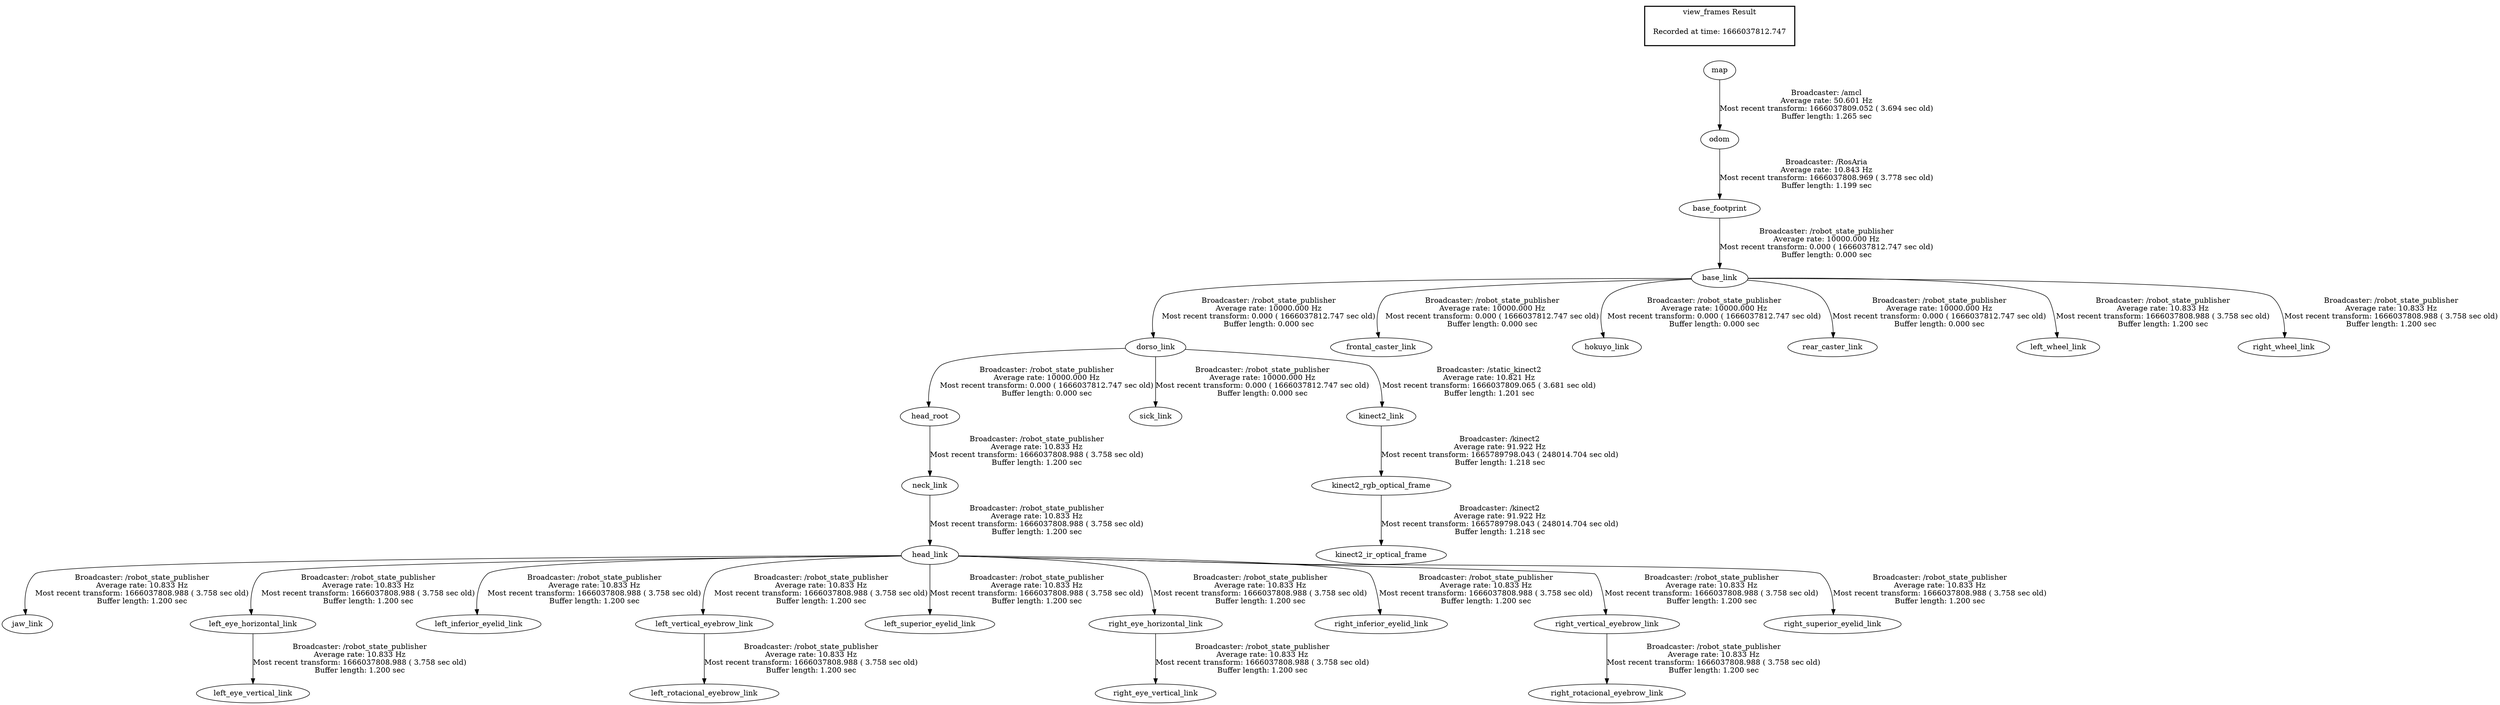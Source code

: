 digraph G {
"base_footprint" -> "base_link"[label="Broadcaster: /robot_state_publisher\nAverage rate: 10000.000 Hz\nMost recent transform: 0.000 ( 1666037812.747 sec old)\nBuffer length: 0.000 sec\n"];
"odom" -> "base_footprint"[label="Broadcaster: /RosAria\nAverage rate: 10.843 Hz\nMost recent transform: 1666037808.969 ( 3.778 sec old)\nBuffer length: 1.199 sec\n"];
"base_link" -> "dorso_link"[label="Broadcaster: /robot_state_publisher\nAverage rate: 10000.000 Hz\nMost recent transform: 0.000 ( 1666037812.747 sec old)\nBuffer length: 0.000 sec\n"];
"dorso_link" -> "head_root"[label="Broadcaster: /robot_state_publisher\nAverage rate: 10000.000 Hz\nMost recent transform: 0.000 ( 1666037812.747 sec old)\nBuffer length: 0.000 sec\n"];
"base_link" -> "frontal_caster_link"[label="Broadcaster: /robot_state_publisher\nAverage rate: 10000.000 Hz\nMost recent transform: 0.000 ( 1666037812.747 sec old)\nBuffer length: 0.000 sec\n"];
"base_link" -> "hokuyo_link"[label="Broadcaster: /robot_state_publisher\nAverage rate: 10000.000 Hz\nMost recent transform: 0.000 ( 1666037812.747 sec old)\nBuffer length: 0.000 sec\n"];
"dorso_link" -> "sick_link"[label="Broadcaster: /robot_state_publisher\nAverage rate: 10000.000 Hz\nMost recent transform: 0.000 ( 1666037812.747 sec old)\nBuffer length: 0.000 sec\n"];
"base_link" -> "rear_caster_link"[label="Broadcaster: /robot_state_publisher\nAverage rate: 10000.000 Hz\nMost recent transform: 0.000 ( 1666037812.747 sec old)\nBuffer length: 0.000 sec\n"];
"dorso_link" -> "kinect2_link"[label="Broadcaster: /static_kinect2\nAverage rate: 10.821 Hz\nMost recent transform: 1666037809.065 ( 3.681 sec old)\nBuffer length: 1.201 sec\n"];
"map" -> "odom"[label="Broadcaster: /amcl\nAverage rate: 50.601 Hz\nMost recent transform: 1666037809.052 ( 3.694 sec old)\nBuffer length: 1.265 sec\n"];
"kinect2_link" -> "kinect2_rgb_optical_frame"[label="Broadcaster: /kinect2\nAverage rate: 91.922 Hz\nMost recent transform: 1665789798.043 ( 248014.704 sec old)\nBuffer length: 1.218 sec\n"];
"kinect2_rgb_optical_frame" -> "kinect2_ir_optical_frame"[label="Broadcaster: /kinect2\nAverage rate: 91.922 Hz\nMost recent transform: 1665789798.043 ( 248014.704 sec old)\nBuffer length: 1.218 sec\n"];
"head_root" -> "neck_link"[label="Broadcaster: /robot_state_publisher\nAverage rate: 10.833 Hz\nMost recent transform: 1666037808.988 ( 3.758 sec old)\nBuffer length: 1.200 sec\n"];
"head_link" -> "jaw_link"[label="Broadcaster: /robot_state_publisher\nAverage rate: 10.833 Hz\nMost recent transform: 1666037808.988 ( 3.758 sec old)\nBuffer length: 1.200 sec\n"];
"neck_link" -> "head_link"[label="Broadcaster: /robot_state_publisher\nAverage rate: 10.833 Hz\nMost recent transform: 1666037808.988 ( 3.758 sec old)\nBuffer length: 1.200 sec\n"];
"head_link" -> "left_eye_horizontal_link"[label="Broadcaster: /robot_state_publisher\nAverage rate: 10.833 Hz\nMost recent transform: 1666037808.988 ( 3.758 sec old)\nBuffer length: 1.200 sec\n"];
"left_eye_horizontal_link" -> "left_eye_vertical_link"[label="Broadcaster: /robot_state_publisher\nAverage rate: 10.833 Hz\nMost recent transform: 1666037808.988 ( 3.758 sec old)\nBuffer length: 1.200 sec\n"];
"head_link" -> "left_inferior_eyelid_link"[label="Broadcaster: /robot_state_publisher\nAverage rate: 10.833 Hz\nMost recent transform: 1666037808.988 ( 3.758 sec old)\nBuffer length: 1.200 sec\n"];
"left_vertical_eyebrow_link" -> "left_rotacional_eyebrow_link"[label="Broadcaster: /robot_state_publisher\nAverage rate: 10.833 Hz\nMost recent transform: 1666037808.988 ( 3.758 sec old)\nBuffer length: 1.200 sec\n"];
"head_link" -> "left_vertical_eyebrow_link"[label="Broadcaster: /robot_state_publisher\nAverage rate: 10.833 Hz\nMost recent transform: 1666037808.988 ( 3.758 sec old)\nBuffer length: 1.200 sec\n"];
"head_link" -> "left_superior_eyelid_link"[label="Broadcaster: /robot_state_publisher\nAverage rate: 10.833 Hz\nMost recent transform: 1666037808.988 ( 3.758 sec old)\nBuffer length: 1.200 sec\n"];
"base_link" -> "left_wheel_link"[label="Broadcaster: /robot_state_publisher\nAverage rate: 10.833 Hz\nMost recent transform: 1666037808.988 ( 3.758 sec old)\nBuffer length: 1.200 sec\n"];
"head_link" -> "right_eye_horizontal_link"[label="Broadcaster: /robot_state_publisher\nAverage rate: 10.833 Hz\nMost recent transform: 1666037808.988 ( 3.758 sec old)\nBuffer length: 1.200 sec\n"];
"right_eye_horizontal_link" -> "right_eye_vertical_link"[label="Broadcaster: /robot_state_publisher\nAverage rate: 10.833 Hz\nMost recent transform: 1666037808.988 ( 3.758 sec old)\nBuffer length: 1.200 sec\n"];
"head_link" -> "right_inferior_eyelid_link"[label="Broadcaster: /robot_state_publisher\nAverage rate: 10.833 Hz\nMost recent transform: 1666037808.988 ( 3.758 sec old)\nBuffer length: 1.200 sec\n"];
"right_vertical_eyebrow_link" -> "right_rotacional_eyebrow_link"[label="Broadcaster: /robot_state_publisher\nAverage rate: 10.833 Hz\nMost recent transform: 1666037808.988 ( 3.758 sec old)\nBuffer length: 1.200 sec\n"];
"head_link" -> "right_vertical_eyebrow_link"[label="Broadcaster: /robot_state_publisher\nAverage rate: 10.833 Hz\nMost recent transform: 1666037808.988 ( 3.758 sec old)\nBuffer length: 1.200 sec\n"];
"head_link" -> "right_superior_eyelid_link"[label="Broadcaster: /robot_state_publisher\nAverage rate: 10.833 Hz\nMost recent transform: 1666037808.988 ( 3.758 sec old)\nBuffer length: 1.200 sec\n"];
"base_link" -> "right_wheel_link"[label="Broadcaster: /robot_state_publisher\nAverage rate: 10.833 Hz\nMost recent transform: 1666037808.988 ( 3.758 sec old)\nBuffer length: 1.200 sec\n"];
edge [style=invis];
 subgraph cluster_legend { style=bold; color=black; label ="view_frames Result";
"Recorded at time: 1666037812.747"[ shape=plaintext ] ;
 }->"map";
}